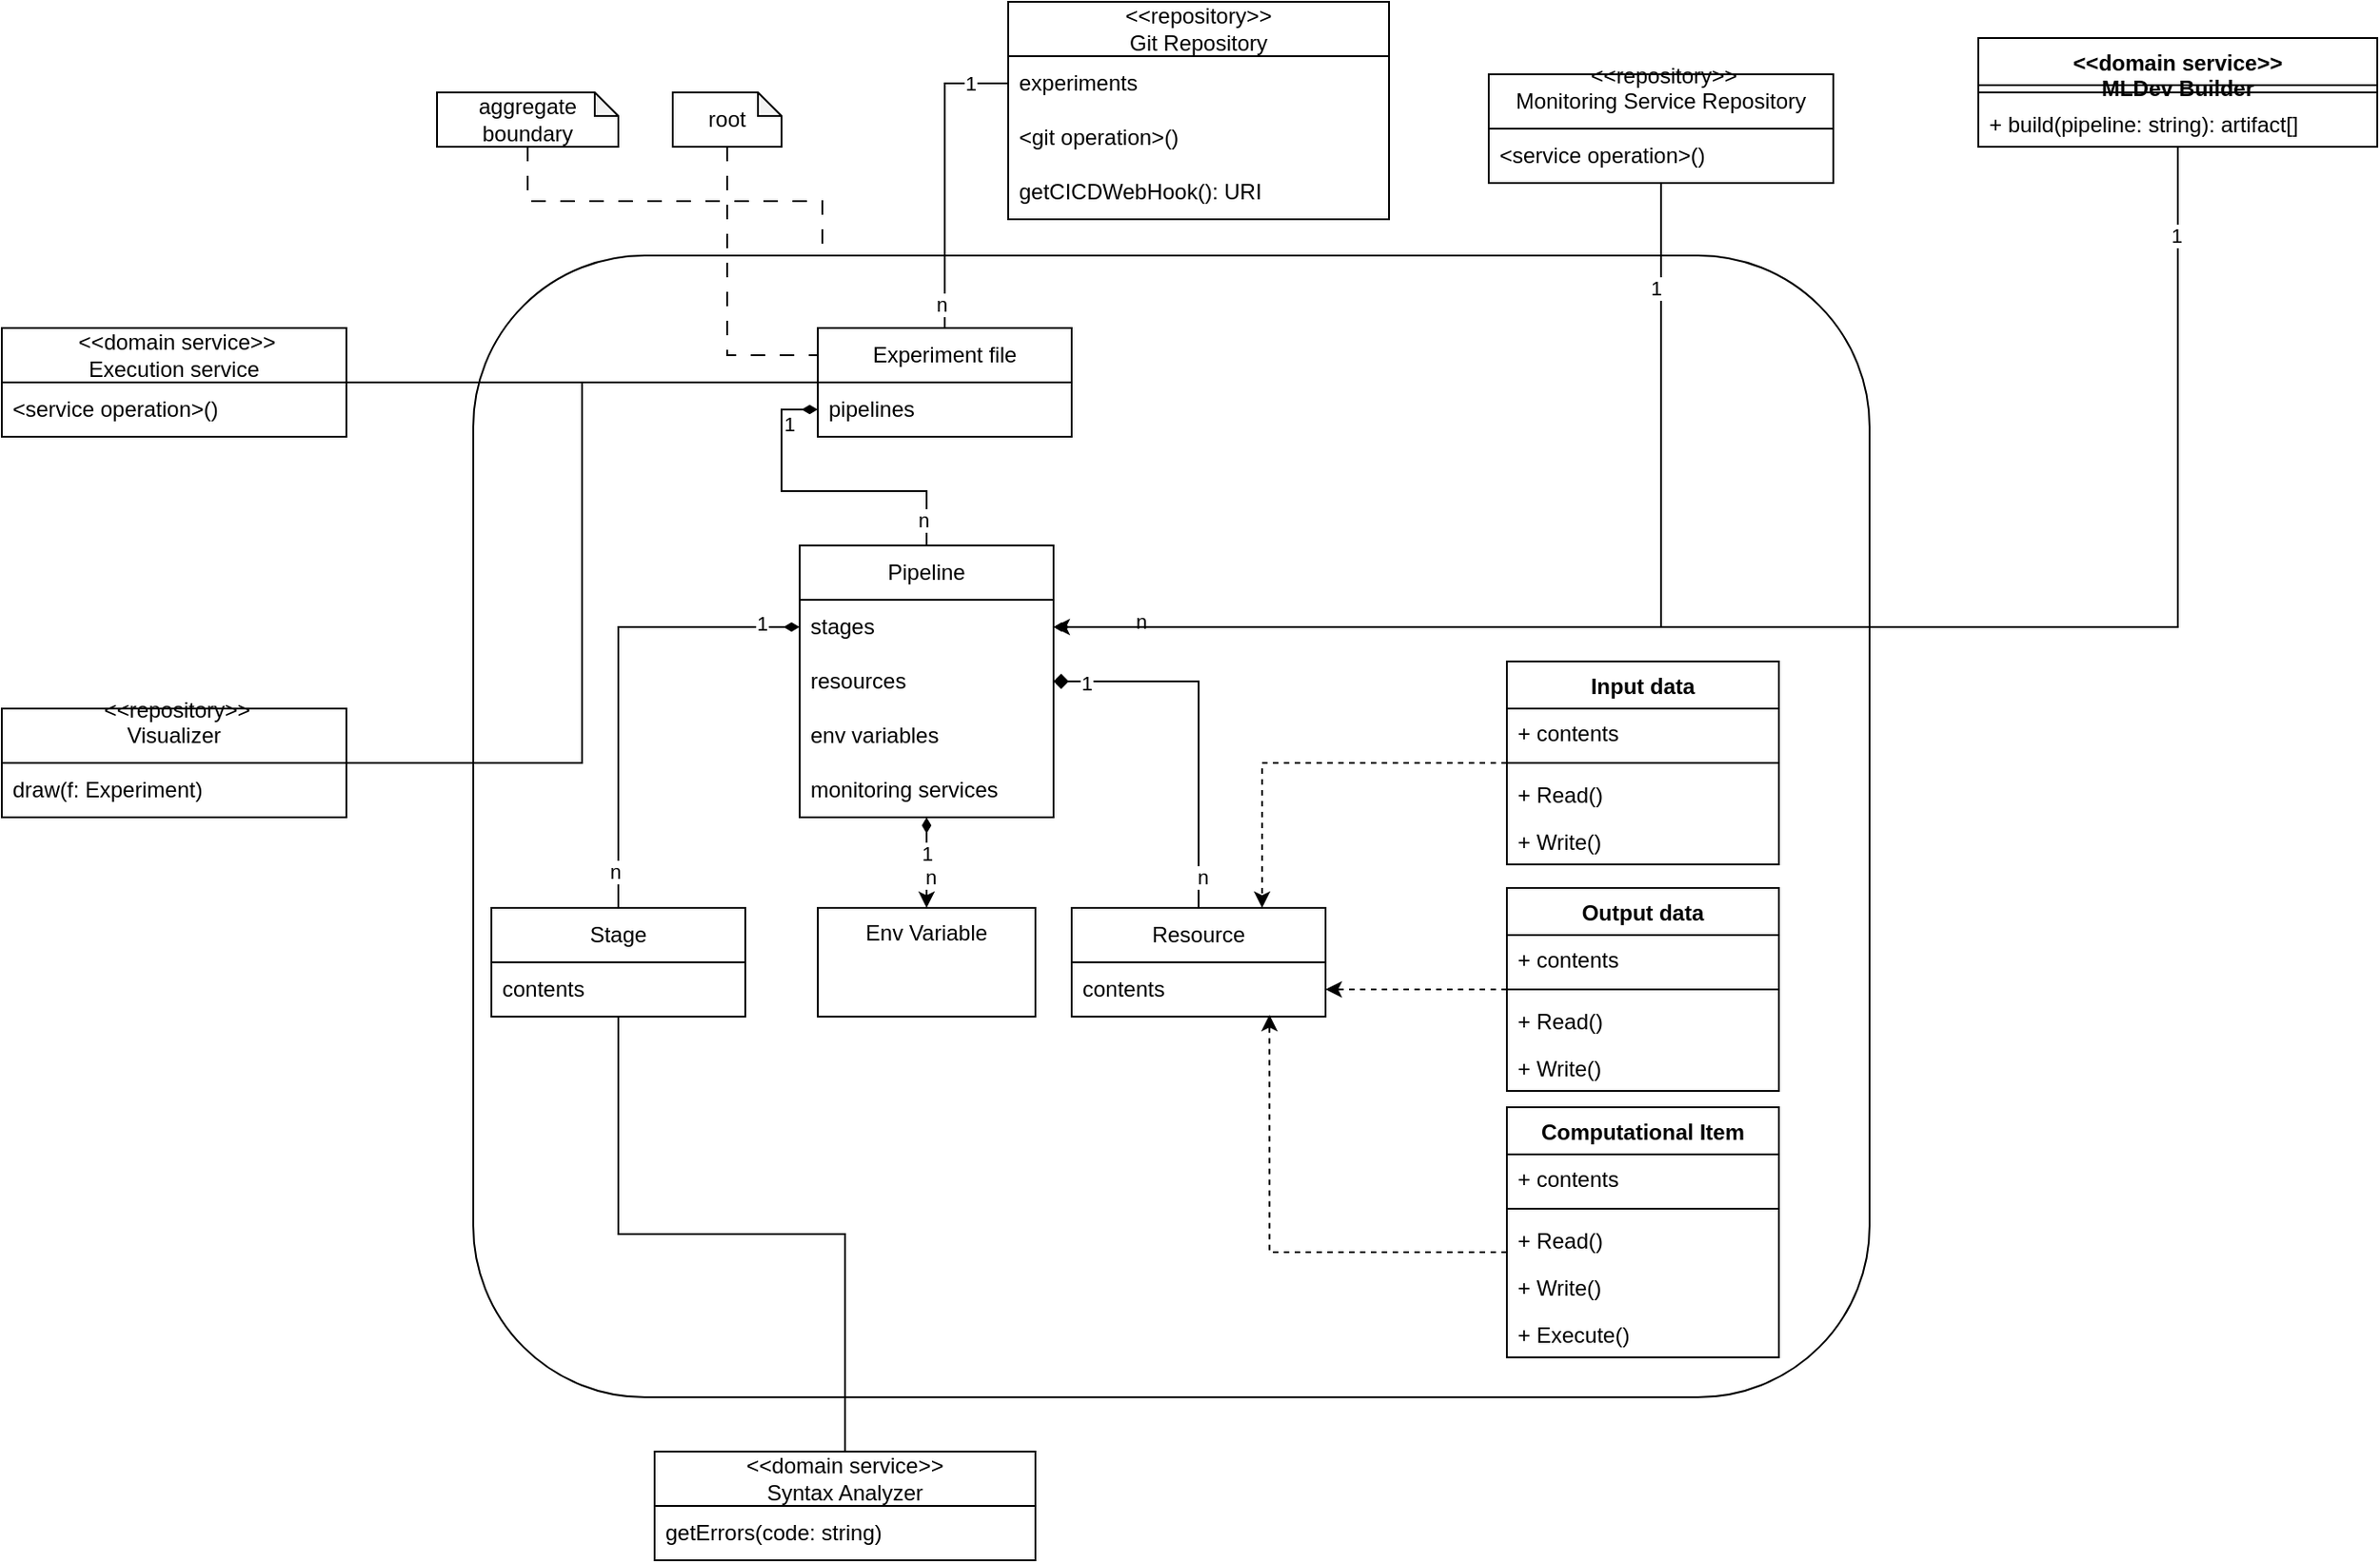 <mxfile version="24.8.3" pages="2">
  <diagram name="Page-1" id="o_SnRa3BfgBSXgAwJ0Ug">
    <mxGraphModel grid="1" page="1" gridSize="10" guides="1" tooltips="1" connect="1" arrows="1" fold="1" pageScale="1" pageWidth="850" pageHeight="1100" math="0" shadow="0">
      <root>
        <mxCell id="0" />
        <mxCell id="1" parent="0" />
        <mxCell id="yWzHGXZPGEPwO44Kcscn-1" value="&lt;div&gt;&amp;lt;&amp;lt;repository&amp;gt;&amp;gt;&lt;br&gt;&lt;/div&gt;Git Repository" style="swimlane;fontStyle=0;childLayout=stackLayout;horizontal=1;startSize=30;horizontalStack=0;resizeParent=1;resizeParentMax=0;resizeLast=0;collapsible=1;marginBottom=0;whiteSpace=wrap;html=1;" vertex="1" parent="1">
          <mxGeometry x="335" y="120" width="210" height="120" as="geometry" />
        </mxCell>
        <mxCell id="yWzHGXZPGEPwO44Kcscn-2" value="experiments" style="text;strokeColor=none;fillColor=none;align=left;verticalAlign=middle;spacingLeft=4;spacingRight=4;overflow=hidden;points=[[0,0.5],[1,0.5]];portConstraint=eastwest;rotatable=0;whiteSpace=wrap;html=1;" vertex="1" parent="yWzHGXZPGEPwO44Kcscn-1">
          <mxGeometry y="30" width="210" height="30" as="geometry" />
        </mxCell>
        <mxCell id="Baf63l5pZQIeTxcIQ0In-1" value="&amp;lt;git operation&amp;gt;()" style="text;strokeColor=none;fillColor=none;align=left;verticalAlign=middle;spacingLeft=4;spacingRight=4;overflow=hidden;points=[[0,0.5],[1,0.5]];portConstraint=eastwest;rotatable=0;whiteSpace=wrap;html=1;" vertex="1" parent="yWzHGXZPGEPwO44Kcscn-1">
          <mxGeometry y="60" width="210" height="30" as="geometry" />
        </mxCell>
        <mxCell id="Baf63l5pZQIeTxcIQ0In-6" value="getCICDWebHook(): URI" style="text;strokeColor=none;fillColor=none;align=left;verticalAlign=middle;spacingLeft=4;spacingRight=4;overflow=hidden;points=[[0,0.5],[1,0.5]];portConstraint=eastwest;rotatable=0;whiteSpace=wrap;html=1;" vertex="1" parent="yWzHGXZPGEPwO44Kcscn-1">
          <mxGeometry y="90" width="210" height="30" as="geometry" />
        </mxCell>
        <mxCell id="yWzHGXZPGEPwO44Kcscn-11" value="" style="rounded=1;whiteSpace=wrap;html=1;" vertex="1" parent="1">
          <mxGeometry x="40" y="260" width="770" height="630" as="geometry" />
        </mxCell>
        <mxCell id="Baf63l5pZQIeTxcIQ0In-10" style="edgeStyle=orthogonalEdgeStyle;rounded=0;orthogonalLoop=1;jettySize=auto;html=1;entryX=0;entryY=0.5;entryDx=0;entryDy=0;endArrow=diamondThin;endFill=1;" edge="1" parent="1" source="yWzHGXZPGEPwO44Kcscn-21" target="yWzHGXZPGEPwO44Kcscn-44">
          <mxGeometry relative="1" as="geometry" />
        </mxCell>
        <mxCell id="Baf63l5pZQIeTxcIQ0In-21" value="n" style="edgeLabel;html=1;align=center;verticalAlign=middle;resizable=0;points=[];" connectable="0" vertex="1" parent="Baf63l5pZQIeTxcIQ0In-10">
          <mxGeometry x="-0.843" y="2" relative="1" as="geometry">
            <mxPoint as="offset" />
          </mxGeometry>
        </mxCell>
        <mxCell id="Baf63l5pZQIeTxcIQ0In-22" value="1" style="edgeLabel;html=1;align=center;verticalAlign=middle;resizable=0;points=[];" connectable="0" vertex="1" parent="Baf63l5pZQIeTxcIQ0In-10">
          <mxGeometry x="0.835" y="2" relative="1" as="geometry">
            <mxPoint as="offset" />
          </mxGeometry>
        </mxCell>
        <mxCell id="uzgHoUzOkEo5gr_IbQHi-4" style="edgeStyle=orthogonalEdgeStyle;rounded=0;orthogonalLoop=1;jettySize=auto;html=1;entryX=0.5;entryY=0;entryDx=0;entryDy=0;endArrow=none;endFill=0;" edge="1" parent="1" source="yWzHGXZPGEPwO44Kcscn-21" target="S8eGnjiq8VAXE1MzdPop-6">
          <mxGeometry relative="1" as="geometry" />
        </mxCell>
        <mxCell id="yWzHGXZPGEPwO44Kcscn-21" value="Stage" style="swimlane;fontStyle=0;childLayout=stackLayout;horizontal=1;startSize=30;horizontalStack=0;resizeParent=1;resizeParentMax=0;resizeLast=0;collapsible=1;marginBottom=0;whiteSpace=wrap;html=1;" vertex="1" parent="1">
          <mxGeometry x="50" y="620" width="140" height="60" as="geometry" />
        </mxCell>
        <mxCell id="yWzHGXZPGEPwO44Kcscn-22" value="contents" style="text;strokeColor=none;fillColor=none;align=left;verticalAlign=middle;spacingLeft=4;spacingRight=4;overflow=hidden;points=[[0,0.5],[1,0.5]];portConstraint=eastwest;rotatable=0;whiteSpace=wrap;html=1;" vertex="1" parent="yWzHGXZPGEPwO44Kcscn-21">
          <mxGeometry y="30" width="140" height="30" as="geometry" />
        </mxCell>
        <mxCell id="Baf63l5pZQIeTxcIQ0In-11" style="edgeStyle=orthogonalEdgeStyle;rounded=0;orthogonalLoop=1;jettySize=auto;html=1;entryX=1;entryY=0.5;entryDx=0;entryDy=0;endArrow=diamond;endFill=1;" edge="1" parent="1" source="yWzHGXZPGEPwO44Kcscn-25" target="yWzHGXZPGEPwO44Kcscn-45">
          <mxGeometry relative="1" as="geometry" />
        </mxCell>
        <mxCell id="Baf63l5pZQIeTxcIQ0In-19" value="n" style="edgeLabel;html=1;align=center;verticalAlign=middle;resizable=0;points=[];" connectable="0" vertex="1" parent="Baf63l5pZQIeTxcIQ0In-11">
          <mxGeometry x="-0.834" y="-2" relative="1" as="geometry">
            <mxPoint as="offset" />
          </mxGeometry>
        </mxCell>
        <mxCell id="Baf63l5pZQIeTxcIQ0In-20" value="1" style="edgeLabel;html=1;align=center;verticalAlign=middle;resizable=0;points=[];" connectable="0" vertex="1" parent="Baf63l5pZQIeTxcIQ0In-11">
          <mxGeometry x="0.824" y="1" relative="1" as="geometry">
            <mxPoint as="offset" />
          </mxGeometry>
        </mxCell>
        <mxCell id="yWzHGXZPGEPwO44Kcscn-25" value="Resource" style="swimlane;fontStyle=0;childLayout=stackLayout;horizontal=1;startSize=30;horizontalStack=0;resizeParent=1;resizeParentMax=0;resizeLast=0;collapsible=1;marginBottom=0;whiteSpace=wrap;html=1;" vertex="1" parent="1">
          <mxGeometry x="370" y="620" width="140" height="60" as="geometry" />
        </mxCell>
        <mxCell id="yWzHGXZPGEPwO44Kcscn-26" value="contents" style="text;strokeColor=none;fillColor=none;align=left;verticalAlign=middle;spacingLeft=4;spacingRight=4;overflow=hidden;points=[[0,0.5],[1,0.5]];portConstraint=eastwest;rotatable=0;whiteSpace=wrap;html=1;" vertex="1" parent="yWzHGXZPGEPwO44Kcscn-25">
          <mxGeometry y="30" width="140" height="30" as="geometry" />
        </mxCell>
        <mxCell id="yWzHGXZPGEPwO44Kcscn-30" value="Env Variable" style="rounded=0;whiteSpace=wrap;html=1;align=center;verticalAlign=top;" vertex="1" parent="1">
          <mxGeometry x="230" y="620" width="120" height="60" as="geometry" />
        </mxCell>
        <mxCell id="Baf63l5pZQIeTxcIQ0In-25" style="edgeStyle=orthogonalEdgeStyle;rounded=0;orthogonalLoop=1;jettySize=auto;html=1;entryX=1;entryY=0.5;entryDx=0;entryDy=0;endArrow=diamondThin;endFill=1;" edge="1" parent="1" source="yWzHGXZPGEPwO44Kcscn-31" target="yWzHGXZPGEPwO44Kcscn-44">
          <mxGeometry relative="1" as="geometry" />
        </mxCell>
        <mxCell id="Baf63l5pZQIeTxcIQ0In-26" value="1" style="edgeLabel;html=1;align=center;verticalAlign=middle;resizable=0;points=[];" connectable="0" vertex="1" parent="Baf63l5pZQIeTxcIQ0In-25">
          <mxGeometry x="-0.802" y="-3" relative="1" as="geometry">
            <mxPoint as="offset" />
          </mxGeometry>
        </mxCell>
        <mxCell id="Baf63l5pZQIeTxcIQ0In-27" value="n" style="edgeLabel;html=1;align=center;verticalAlign=middle;resizable=0;points=[];" connectable="0" vertex="1" parent="Baf63l5pZQIeTxcIQ0In-25">
          <mxGeometry x="0.836" y="-3" relative="1" as="geometry">
            <mxPoint as="offset" />
          </mxGeometry>
        </mxCell>
        <mxCell id="yWzHGXZPGEPwO44Kcscn-31" value="&lt;div&gt;&amp;nbsp;&lt;span style=&quot;background-color: initial;&quot;&gt;&amp;lt;&amp;lt;repository&amp;gt;&amp;gt;&lt;/span&gt;&lt;/div&gt;Monitoring Service Repository&lt;div&gt;&lt;br&gt;&lt;/div&gt;" style="swimlane;fontStyle=0;childLayout=stackLayout;horizontal=1;startSize=30;horizontalStack=0;resizeParent=1;resizeParentMax=0;resizeLast=0;collapsible=1;marginBottom=0;whiteSpace=wrap;html=1;" vertex="1" parent="1">
          <mxGeometry x="600" y="160" width="190" height="60" as="geometry" />
        </mxCell>
        <mxCell id="yWzHGXZPGEPwO44Kcscn-32" value="&amp;lt;service operation&amp;gt;()" style="text;strokeColor=none;fillColor=none;align=left;verticalAlign=middle;spacingLeft=4;spacingRight=4;overflow=hidden;points=[[0,0.5],[1,0.5]];portConstraint=eastwest;rotatable=0;whiteSpace=wrap;html=1;" vertex="1" parent="yWzHGXZPGEPwO44Kcscn-31">
          <mxGeometry y="30" width="190" height="30" as="geometry" />
        </mxCell>
        <mxCell id="yWzHGXZPGEPwO44Kcscn-33" value="root" style="shape=note;whiteSpace=wrap;html=1;backgroundOutline=1;darkOpacity=0.05;size=13;" vertex="1" parent="1">
          <mxGeometry x="150" y="170" width="60" height="30" as="geometry" />
        </mxCell>
        <mxCell id="yWzHGXZPGEPwO44Kcscn-35" value="aggregate boundary" style="shape=note;whiteSpace=wrap;html=1;backgroundOutline=1;darkOpacity=0.05;size=13;" vertex="1" parent="1">
          <mxGeometry x="20" y="170" width="100" height="30" as="geometry" />
        </mxCell>
        <mxCell id="yWzHGXZPGEPwO44Kcscn-37" style="edgeStyle=orthogonalEdgeStyle;rounded=0;orthogonalLoop=1;jettySize=auto;html=1;entryX=0.25;entryY=0;entryDx=0;entryDy=0;endArrow=none;endFill=0;dashed=1;dashPattern=8 8;exitX=0.5;exitY=1;exitDx=0;exitDy=0;exitPerimeter=0;" edge="1" parent="1" source="yWzHGXZPGEPwO44Kcscn-35" target="yWzHGXZPGEPwO44Kcscn-11">
          <mxGeometry relative="1" as="geometry">
            <mxPoint x="300" y="210" as="sourcePoint" />
            <mxPoint x="300" y="290" as="targetPoint" />
          </mxGeometry>
        </mxCell>
        <mxCell id="yWzHGXZPGEPwO44Kcscn-49" style="edgeStyle=orthogonalEdgeStyle;rounded=0;orthogonalLoop=1;jettySize=auto;html=1;entryX=0.5;entryY=0;entryDx=0;entryDy=0;startArrow=diamondThin;startFill=1;" edge="1" parent="1" source="yWzHGXZPGEPwO44Kcscn-43" target="yWzHGXZPGEPwO44Kcscn-30">
          <mxGeometry relative="1" as="geometry" />
        </mxCell>
        <mxCell id="Baf63l5pZQIeTxcIQ0In-35" value="n" style="edgeLabel;html=1;align=center;verticalAlign=middle;resizable=0;points=[];" connectable="0" vertex="1" parent="yWzHGXZPGEPwO44Kcscn-49">
          <mxGeometry x="0.32" y="2" relative="1" as="geometry">
            <mxPoint as="offset" />
          </mxGeometry>
        </mxCell>
        <mxCell id="Baf63l5pZQIeTxcIQ0In-36" value="1" style="edgeLabel;html=1;align=center;verticalAlign=middle;resizable=0;points=[];" connectable="0" vertex="1" parent="yWzHGXZPGEPwO44Kcscn-49">
          <mxGeometry x="-0.6" relative="1" as="geometry">
            <mxPoint y="10" as="offset" />
          </mxGeometry>
        </mxCell>
        <mxCell id="Baf63l5pZQIeTxcIQ0In-29" style="edgeStyle=orthogonalEdgeStyle;rounded=0;orthogonalLoop=1;jettySize=auto;html=1;entryX=0;entryY=0.5;entryDx=0;entryDy=0;endArrow=diamondThin;endFill=1;" edge="1" parent="1" source="yWzHGXZPGEPwO44Kcscn-43" target="Baf63l5pZQIeTxcIQ0In-3">
          <mxGeometry relative="1" as="geometry" />
        </mxCell>
        <mxCell id="Baf63l5pZQIeTxcIQ0In-30" value="n" style="edgeLabel;html=1;align=center;verticalAlign=middle;resizable=0;points=[];" connectable="0" vertex="1" parent="Baf63l5pZQIeTxcIQ0In-29">
          <mxGeometry x="-0.84" y="2" relative="1" as="geometry">
            <mxPoint as="offset" />
          </mxGeometry>
        </mxCell>
        <mxCell id="Baf63l5pZQIeTxcIQ0In-31" value="1" style="edgeLabel;html=1;align=center;verticalAlign=middle;resizable=0;points=[];" connectable="0" vertex="1" parent="Baf63l5pZQIeTxcIQ0In-29">
          <mxGeometry x="0.68" y="-4" relative="1" as="geometry">
            <mxPoint as="offset" />
          </mxGeometry>
        </mxCell>
        <mxCell id="yWzHGXZPGEPwO44Kcscn-43" value="Pipeline" style="swimlane;fontStyle=0;childLayout=stackLayout;horizontal=1;startSize=30;horizontalStack=0;resizeParent=1;resizeParentMax=0;resizeLast=0;collapsible=1;marginBottom=0;whiteSpace=wrap;html=1;" vertex="1" parent="1">
          <mxGeometry x="220" y="420" width="140" height="150" as="geometry" />
        </mxCell>
        <mxCell id="yWzHGXZPGEPwO44Kcscn-44" value="stages" style="text;strokeColor=none;fillColor=none;align=left;verticalAlign=middle;spacingLeft=4;spacingRight=4;overflow=hidden;points=[[0,0.5],[1,0.5]];portConstraint=eastwest;rotatable=0;whiteSpace=wrap;html=1;" vertex="1" parent="yWzHGXZPGEPwO44Kcscn-43">
          <mxGeometry y="30" width="140" height="30" as="geometry" />
        </mxCell>
        <mxCell id="yWzHGXZPGEPwO44Kcscn-45" value="resources" style="text;strokeColor=none;fillColor=none;align=left;verticalAlign=middle;spacingLeft=4;spacingRight=4;overflow=hidden;points=[[0,0.5],[1,0.5]];portConstraint=eastwest;rotatable=0;whiteSpace=wrap;html=1;" vertex="1" parent="yWzHGXZPGEPwO44Kcscn-43">
          <mxGeometry y="60" width="140" height="30" as="geometry" />
        </mxCell>
        <mxCell id="yWzHGXZPGEPwO44Kcscn-46" value="env variables" style="text;strokeColor=none;fillColor=none;align=left;verticalAlign=middle;spacingLeft=4;spacingRight=4;overflow=hidden;points=[[0,0.5],[1,0.5]];portConstraint=eastwest;rotatable=0;whiteSpace=wrap;html=1;" vertex="1" parent="yWzHGXZPGEPwO44Kcscn-43">
          <mxGeometry y="90" width="140" height="30" as="geometry" />
        </mxCell>
        <mxCell id="yWzHGXZPGEPwO44Kcscn-47" value="monitoring services" style="text;strokeColor=none;fillColor=none;align=left;verticalAlign=middle;spacingLeft=4;spacingRight=4;overflow=hidden;points=[[0,0.5],[1,0.5]];portConstraint=eastwest;rotatable=0;whiteSpace=wrap;html=1;" vertex="1" parent="yWzHGXZPGEPwO44Kcscn-43">
          <mxGeometry y="120" width="140" height="30" as="geometry" />
        </mxCell>
        <mxCell id="yWzHGXZPGEPwO44Kcscn-56" style="edgeStyle=orthogonalEdgeStyle;rounded=0;orthogonalLoop=1;jettySize=auto;html=1;entryX=0;entryY=0.25;entryDx=0;entryDy=0;endArrow=none;endFill=0;dashed=1;dashPattern=8 8;exitX=0.5;exitY=1;exitDx=0;exitDy=0;exitPerimeter=0;" edge="1" parent="1" source="yWzHGXZPGEPwO44Kcscn-33" target="Baf63l5pZQIeTxcIQ0In-2">
          <mxGeometry relative="1" as="geometry">
            <mxPoint x="230" y="220" as="sourcePoint" />
            <mxPoint x="255" y="280" as="targetPoint" />
          </mxGeometry>
        </mxCell>
        <mxCell id="S8eGnjiq8VAXE1MzdPop-6" value="&lt;div&gt;&amp;lt;&amp;lt;domain service&amp;gt;&amp;gt;&lt;/div&gt;Syntax Analyzer" style="swimlane;fontStyle=0;childLayout=stackLayout;horizontal=1;startSize=30;horizontalStack=0;resizeParent=1;resizeParentMax=0;resizeLast=0;collapsible=1;marginBottom=0;whiteSpace=wrap;html=1;" vertex="1" parent="1">
          <mxGeometry x="140.0" y="920" width="210" height="60" as="geometry" />
        </mxCell>
        <mxCell id="S8eGnjiq8VAXE1MzdPop-7" value="getErrors(code: string)" style="text;strokeColor=none;fillColor=none;align=left;verticalAlign=middle;spacingLeft=4;spacingRight=4;overflow=hidden;points=[[0,0.5],[1,0.5]];portConstraint=eastwest;rotatable=0;whiteSpace=wrap;html=1;" vertex="1" parent="S8eGnjiq8VAXE1MzdPop-6">
          <mxGeometry y="30" width="210" height="30" as="geometry" />
        </mxCell>
        <mxCell id="Baf63l5pZQIeTxcIQ0In-7" style="edgeStyle=orthogonalEdgeStyle;rounded=0;orthogonalLoop=1;jettySize=auto;html=1;entryX=0;entryY=0.5;entryDx=0;entryDy=0;endArrow=none;endFill=0;" edge="1" parent="1" source="Baf63l5pZQIeTxcIQ0In-2" target="yWzHGXZPGEPwO44Kcscn-2">
          <mxGeometry relative="1" as="geometry" />
        </mxCell>
        <mxCell id="Baf63l5pZQIeTxcIQ0In-8" value="n" style="edgeLabel;html=1;align=center;verticalAlign=middle;resizable=0;points=[];" connectable="0" vertex="1" parent="Baf63l5pZQIeTxcIQ0In-7">
          <mxGeometry x="-0.847" y="2" relative="1" as="geometry">
            <mxPoint as="offset" />
          </mxGeometry>
        </mxCell>
        <mxCell id="Baf63l5pZQIeTxcIQ0In-9" value="1" style="edgeLabel;html=1;align=center;verticalAlign=middle;resizable=0;points=[];" connectable="0" vertex="1" parent="Baf63l5pZQIeTxcIQ0In-7">
          <mxGeometry x="0.753" relative="1" as="geometry">
            <mxPoint as="offset" />
          </mxGeometry>
        </mxCell>
        <mxCell id="uzgHoUzOkEo5gr_IbQHi-3" style="edgeStyle=orthogonalEdgeStyle;rounded=0;orthogonalLoop=1;jettySize=auto;html=1;entryX=1;entryY=0.5;entryDx=0;entryDy=0;endArrow=none;endFill=0;" edge="1" parent="1" source="Baf63l5pZQIeTxcIQ0In-2" target="uzgHoUzOkEo5gr_IbQHi-1">
          <mxGeometry relative="1" as="geometry" />
        </mxCell>
        <mxCell id="Baf63l5pZQIeTxcIQ0In-2" value="Experiment file" style="swimlane;fontStyle=0;childLayout=stackLayout;horizontal=1;startSize=30;horizontalStack=0;resizeParent=1;resizeParentMax=0;resizeLast=0;collapsible=1;marginBottom=0;whiteSpace=wrap;html=1;" vertex="1" parent="1">
          <mxGeometry x="230" y="300" width="140" height="60" as="geometry" />
        </mxCell>
        <mxCell id="Baf63l5pZQIeTxcIQ0In-3" value="pipelines" style="text;strokeColor=none;fillColor=none;align=left;verticalAlign=middle;spacingLeft=4;spacingRight=4;overflow=hidden;points=[[0,0.5],[1,0.5]];portConstraint=eastwest;rotatable=0;whiteSpace=wrap;html=1;" vertex="1" parent="Baf63l5pZQIeTxcIQ0In-2">
          <mxGeometry y="30" width="140" height="30" as="geometry" />
        </mxCell>
        <mxCell id="Baf63l5pZQIeTxcIQ0In-37" value="Computational Item" style="swimlane;fontStyle=1;align=center;verticalAlign=top;childLayout=stackLayout;horizontal=1;startSize=26;horizontalStack=0;resizeParent=1;resizeParentMax=0;resizeLast=0;collapsible=1;marginBottom=0;whiteSpace=wrap;html=1;" vertex="1" parent="1">
          <mxGeometry x="610" y="730" width="150" height="138" as="geometry" />
        </mxCell>
        <mxCell id="Baf63l5pZQIeTxcIQ0In-38" value="+ contents" style="text;strokeColor=none;fillColor=none;align=left;verticalAlign=top;spacingLeft=4;spacingRight=4;overflow=hidden;rotatable=0;points=[[0,0.5],[1,0.5]];portConstraint=eastwest;whiteSpace=wrap;html=1;" vertex="1" parent="Baf63l5pZQIeTxcIQ0In-37">
          <mxGeometry y="26" width="150" height="26" as="geometry" />
        </mxCell>
        <mxCell id="Baf63l5pZQIeTxcIQ0In-39" value="" style="line;strokeWidth=1;fillColor=none;align=left;verticalAlign=middle;spacingTop=-1;spacingLeft=3;spacingRight=3;rotatable=0;labelPosition=right;points=[];portConstraint=eastwest;strokeColor=inherit;" vertex="1" parent="Baf63l5pZQIeTxcIQ0In-37">
          <mxGeometry y="52" width="150" height="8" as="geometry" />
        </mxCell>
        <mxCell id="Baf63l5pZQIeTxcIQ0In-40" value="+ Read()" style="text;strokeColor=none;fillColor=none;align=left;verticalAlign=top;spacingLeft=4;spacingRight=4;overflow=hidden;rotatable=0;points=[[0,0.5],[1,0.5]];portConstraint=eastwest;whiteSpace=wrap;html=1;" vertex="1" parent="Baf63l5pZQIeTxcIQ0In-37">
          <mxGeometry y="60" width="150" height="26" as="geometry" />
        </mxCell>
        <mxCell id="Baf63l5pZQIeTxcIQ0In-41" value="+ Write()" style="text;strokeColor=none;fillColor=none;align=left;verticalAlign=top;spacingLeft=4;spacingRight=4;overflow=hidden;rotatable=0;points=[[0,0.5],[1,0.5]];portConstraint=eastwest;whiteSpace=wrap;html=1;" vertex="1" parent="Baf63l5pZQIeTxcIQ0In-37">
          <mxGeometry y="86" width="150" height="26" as="geometry" />
        </mxCell>
        <mxCell id="Baf63l5pZQIeTxcIQ0In-42" value="+ Execute()" style="text;strokeColor=none;fillColor=none;align=left;verticalAlign=top;spacingLeft=4;spacingRight=4;overflow=hidden;rotatable=0;points=[[0,0.5],[1,0.5]];portConstraint=eastwest;whiteSpace=wrap;html=1;" vertex="1" parent="Baf63l5pZQIeTxcIQ0In-37">
          <mxGeometry y="112" width="150" height="26" as="geometry" />
        </mxCell>
        <mxCell id="Baf63l5pZQIeTxcIQ0In-62" style="edgeStyle=orthogonalEdgeStyle;rounded=0;orthogonalLoop=1;jettySize=auto;html=1;entryX=0.75;entryY=0;entryDx=0;entryDy=0;dashed=1;" edge="1" parent="1" source="Baf63l5pZQIeTxcIQ0In-43" target="yWzHGXZPGEPwO44Kcscn-25">
          <mxGeometry relative="1" as="geometry" />
        </mxCell>
        <mxCell id="Baf63l5pZQIeTxcIQ0In-43" value="Input data" style="swimlane;fontStyle=1;align=center;verticalAlign=top;childLayout=stackLayout;horizontal=1;startSize=26;horizontalStack=0;resizeParent=1;resizeParentMax=0;resizeLast=0;collapsible=1;marginBottom=0;whiteSpace=wrap;html=1;" vertex="1" parent="1">
          <mxGeometry x="610" y="484" width="150" height="112" as="geometry" />
        </mxCell>
        <mxCell id="Baf63l5pZQIeTxcIQ0In-44" value="+ contents" style="text;strokeColor=none;fillColor=none;align=left;verticalAlign=top;spacingLeft=4;spacingRight=4;overflow=hidden;rotatable=0;points=[[0,0.5],[1,0.5]];portConstraint=eastwest;whiteSpace=wrap;html=1;" vertex="1" parent="Baf63l5pZQIeTxcIQ0In-43">
          <mxGeometry y="26" width="150" height="26" as="geometry" />
        </mxCell>
        <mxCell id="Baf63l5pZQIeTxcIQ0In-45" value="" style="line;strokeWidth=1;fillColor=none;align=left;verticalAlign=middle;spacingTop=-1;spacingLeft=3;spacingRight=3;rotatable=0;labelPosition=right;points=[];portConstraint=eastwest;strokeColor=inherit;" vertex="1" parent="Baf63l5pZQIeTxcIQ0In-43">
          <mxGeometry y="52" width="150" height="8" as="geometry" />
        </mxCell>
        <mxCell id="Baf63l5pZQIeTxcIQ0In-46" value="+ Read()" style="text;strokeColor=none;fillColor=none;align=left;verticalAlign=top;spacingLeft=4;spacingRight=4;overflow=hidden;rotatable=0;points=[[0,0.5],[1,0.5]];portConstraint=eastwest;whiteSpace=wrap;html=1;" vertex="1" parent="Baf63l5pZQIeTxcIQ0In-43">
          <mxGeometry y="60" width="150" height="26" as="geometry" />
        </mxCell>
        <mxCell id="Baf63l5pZQIeTxcIQ0In-47" value="+ Write()" style="text;strokeColor=none;fillColor=none;align=left;verticalAlign=top;spacingLeft=4;spacingRight=4;overflow=hidden;rotatable=0;points=[[0,0.5],[1,0.5]];portConstraint=eastwest;whiteSpace=wrap;html=1;" vertex="1" parent="Baf63l5pZQIeTxcIQ0In-43">
          <mxGeometry y="86" width="150" height="26" as="geometry" />
        </mxCell>
        <mxCell id="Baf63l5pZQIeTxcIQ0In-63" style="edgeStyle=orthogonalEdgeStyle;rounded=0;orthogonalLoop=1;jettySize=auto;html=1;entryX=1;entryY=0.5;entryDx=0;entryDy=0;dashed=1;" edge="1" parent="1" source="Baf63l5pZQIeTxcIQ0In-49" target="yWzHGXZPGEPwO44Kcscn-26">
          <mxGeometry relative="1" as="geometry" />
        </mxCell>
        <mxCell id="Baf63l5pZQIeTxcIQ0In-49" value="Output data" style="swimlane;fontStyle=1;align=center;verticalAlign=top;childLayout=stackLayout;horizontal=1;startSize=26;horizontalStack=0;resizeParent=1;resizeParentMax=0;resizeLast=0;collapsible=1;marginBottom=0;whiteSpace=wrap;html=1;" vertex="1" parent="1">
          <mxGeometry x="610" y="609" width="150" height="112" as="geometry" />
        </mxCell>
        <mxCell id="Baf63l5pZQIeTxcIQ0In-50" value="+ contents" style="text;strokeColor=none;fillColor=none;align=left;verticalAlign=top;spacingLeft=4;spacingRight=4;overflow=hidden;rotatable=0;points=[[0,0.5],[1,0.5]];portConstraint=eastwest;whiteSpace=wrap;html=1;" vertex="1" parent="Baf63l5pZQIeTxcIQ0In-49">
          <mxGeometry y="26" width="150" height="26" as="geometry" />
        </mxCell>
        <mxCell id="Baf63l5pZQIeTxcIQ0In-51" value="" style="line;strokeWidth=1;fillColor=none;align=left;verticalAlign=middle;spacingTop=-1;spacingLeft=3;spacingRight=3;rotatable=0;labelPosition=right;points=[];portConstraint=eastwest;strokeColor=inherit;" vertex="1" parent="Baf63l5pZQIeTxcIQ0In-49">
          <mxGeometry y="52" width="150" height="8" as="geometry" />
        </mxCell>
        <mxCell id="Baf63l5pZQIeTxcIQ0In-52" value="+ Read()" style="text;strokeColor=none;fillColor=none;align=left;verticalAlign=top;spacingLeft=4;spacingRight=4;overflow=hidden;rotatable=0;points=[[0,0.5],[1,0.5]];portConstraint=eastwest;whiteSpace=wrap;html=1;" vertex="1" parent="Baf63l5pZQIeTxcIQ0In-49">
          <mxGeometry y="60" width="150" height="26" as="geometry" />
        </mxCell>
        <mxCell id="Baf63l5pZQIeTxcIQ0In-53" value="+ Write()" style="text;strokeColor=none;fillColor=none;align=left;verticalAlign=top;spacingLeft=4;spacingRight=4;overflow=hidden;rotatable=0;points=[[0,0.5],[1,0.5]];portConstraint=eastwest;whiteSpace=wrap;html=1;" vertex="1" parent="Baf63l5pZQIeTxcIQ0In-49">
          <mxGeometry y="86" width="150" height="26" as="geometry" />
        </mxCell>
        <mxCell id="Baf63l5pZQIeTxcIQ0In-59" style="edgeStyle=orthogonalEdgeStyle;rounded=0;orthogonalLoop=1;jettySize=auto;html=1;entryX=1;entryY=0.5;entryDx=0;entryDy=0;" edge="1" parent="1" source="Baf63l5pZQIeTxcIQ0In-56" target="yWzHGXZPGEPwO44Kcscn-44">
          <mxGeometry relative="1" as="geometry" />
        </mxCell>
        <mxCell id="Baf63l5pZQIeTxcIQ0In-60" value="1" style="edgeLabel;html=1;align=center;verticalAlign=middle;resizable=0;points=[];" connectable="0" vertex="1" parent="Baf63l5pZQIeTxcIQ0In-59">
          <mxGeometry x="-0.89" y="-1" relative="1" as="geometry">
            <mxPoint as="offset" />
          </mxGeometry>
        </mxCell>
        <mxCell id="Baf63l5pZQIeTxcIQ0In-56" value="&lt;div&gt;&amp;lt;&amp;lt;domain service&amp;gt;&amp;gt;&lt;/div&gt;MLDev Builder" style="swimlane;fontStyle=1;align=center;verticalAlign=top;childLayout=stackLayout;horizontal=1;startSize=26;horizontalStack=0;resizeParent=1;resizeParentMax=0;resizeLast=0;collapsible=1;marginBottom=0;whiteSpace=wrap;html=1;" vertex="1" parent="1">
          <mxGeometry x="870" y="140" width="220" height="60" as="geometry" />
        </mxCell>
        <mxCell id="Baf63l5pZQIeTxcIQ0In-57" value="" style="line;strokeWidth=1;fillColor=none;align=left;verticalAlign=middle;spacingTop=-1;spacingLeft=3;spacingRight=3;rotatable=0;labelPosition=right;points=[];portConstraint=eastwest;strokeColor=inherit;" vertex="1" parent="Baf63l5pZQIeTxcIQ0In-56">
          <mxGeometry y="26" width="220" height="8" as="geometry" />
        </mxCell>
        <mxCell id="Baf63l5pZQIeTxcIQ0In-58" value="+ build(pipeline: string): artifact[]" style="text;strokeColor=none;fillColor=none;align=left;verticalAlign=top;spacingLeft=4;spacingRight=4;overflow=hidden;rotatable=0;points=[[0,0.5],[1,0.5]];portConstraint=eastwest;whiteSpace=wrap;html=1;" vertex="1" parent="Baf63l5pZQIeTxcIQ0In-56">
          <mxGeometry y="34" width="220" height="26" as="geometry" />
        </mxCell>
        <mxCell id="Baf63l5pZQIeTxcIQ0In-64" style="edgeStyle=orthogonalEdgeStyle;rounded=0;orthogonalLoop=1;jettySize=auto;html=1;entryX=0.779;entryY=0.967;entryDx=0;entryDy=0;entryPerimeter=0;dashed=1;" edge="1" parent="1" source="Baf63l5pZQIeTxcIQ0In-37" target="yWzHGXZPGEPwO44Kcscn-26">
          <mxGeometry relative="1" as="geometry">
            <Array as="points">
              <mxPoint x="479" y="810" />
            </Array>
          </mxGeometry>
        </mxCell>
        <mxCell id="Baf63l5pZQIeTxcIQ0In-67" style="edgeStyle=orthogonalEdgeStyle;rounded=0;orthogonalLoop=1;jettySize=auto;html=1;entryX=0;entryY=0.5;entryDx=0;entryDy=0;endArrow=none;endFill=0;" edge="1" parent="1" source="Baf63l5pZQIeTxcIQ0In-65" target="Baf63l5pZQIeTxcIQ0In-2">
          <mxGeometry relative="1" as="geometry" />
        </mxCell>
        <mxCell id="Baf63l5pZQIeTxcIQ0In-65" value="&lt;div&gt;&amp;nbsp;&lt;span style=&quot;background-color: initial;&quot;&gt;&amp;lt;&amp;lt;domain service&amp;gt;&amp;gt;&lt;/span&gt;&lt;/div&gt;&lt;div&gt;Execution service&lt;/div&gt;" style="swimlane;fontStyle=0;childLayout=stackLayout;horizontal=1;startSize=30;horizontalStack=0;resizeParent=1;resizeParentMax=0;resizeLast=0;collapsible=1;marginBottom=0;whiteSpace=wrap;html=1;" vertex="1" parent="1">
          <mxGeometry x="-220" y="300" width="190" height="60" as="geometry" />
        </mxCell>
        <mxCell id="Baf63l5pZQIeTxcIQ0In-66" value="&amp;lt;service operation&amp;gt;()" style="text;strokeColor=none;fillColor=none;align=left;verticalAlign=middle;spacingLeft=4;spacingRight=4;overflow=hidden;points=[[0,0.5],[1,0.5]];portConstraint=eastwest;rotatable=0;whiteSpace=wrap;html=1;" vertex="1" parent="Baf63l5pZQIeTxcIQ0In-65">
          <mxGeometry y="30" width="190" height="30" as="geometry" />
        </mxCell>
        <mxCell id="uzgHoUzOkEo5gr_IbQHi-1" value="&lt;div&gt;&amp;nbsp;&lt;span style=&quot;background-color: initial;&quot;&gt;&amp;lt;&amp;lt;repository&amp;gt;&amp;gt;&lt;/span&gt;&lt;/div&gt;Visualizer&lt;br&gt;&lt;div&gt;&lt;br&gt;&lt;/div&gt;" style="swimlane;fontStyle=0;childLayout=stackLayout;horizontal=1;startSize=30;horizontalStack=0;resizeParent=1;resizeParentMax=0;resizeLast=0;collapsible=1;marginBottom=0;whiteSpace=wrap;html=1;" vertex="1" parent="1">
          <mxGeometry x="-220" y="510" width="190" height="60" as="geometry" />
        </mxCell>
        <mxCell id="uzgHoUzOkEo5gr_IbQHi-2" value="draw(f: Experiment)" style="text;strokeColor=none;fillColor=none;align=left;verticalAlign=middle;spacingLeft=4;spacingRight=4;overflow=hidden;points=[[0,0.5],[1,0.5]];portConstraint=eastwest;rotatable=0;whiteSpace=wrap;html=1;" vertex="1" parent="uzgHoUzOkEo5gr_IbQHi-1">
          <mxGeometry y="30" width="190" height="30" as="geometry" />
        </mxCell>
      </root>
    </mxGraphModel>
  </diagram>
  <diagram id="CdLGB3_JAx7Kw-ORpGpi" name="Страница — 2">
    <mxGraphModel grid="1" page="1" gridSize="10" guides="1" tooltips="1" connect="1" arrows="1" fold="1" pageScale="1" pageWidth="827" pageHeight="1169" math="0" shadow="0">
      <root>
        <mxCell id="0" />
        <mxCell id="1" parent="0" />
        <mxCell id="BIRITO1jmdsO6rU4qYLa-1" value="&lt;div&gt;&amp;lt;&amp;lt;repository&amp;gt;&amp;gt;&lt;br&gt;&lt;/div&gt;Git Repository" style="swimlane;fontStyle=0;childLayout=stackLayout;horizontal=1;startSize=30;horizontalStack=0;resizeParent=1;resizeParentMax=0;resizeLast=0;collapsible=1;marginBottom=0;whiteSpace=wrap;html=1;" vertex="1" parent="1">
          <mxGeometry x="335" y="120" width="210" height="120" as="geometry" />
        </mxCell>
        <mxCell id="BIRITO1jmdsO6rU4qYLa-2" value="experiments" style="text;strokeColor=none;fillColor=none;align=left;verticalAlign=middle;spacingLeft=4;spacingRight=4;overflow=hidden;points=[[0,0.5],[1,0.5]];portConstraint=eastwest;rotatable=0;whiteSpace=wrap;html=1;" vertex="1" parent="BIRITO1jmdsO6rU4qYLa-1">
          <mxGeometry y="30" width="210" height="30" as="geometry" />
        </mxCell>
        <mxCell id="BIRITO1jmdsO6rU4qYLa-3" value="&amp;lt;git operation&amp;gt;()" style="text;strokeColor=none;fillColor=none;align=left;verticalAlign=middle;spacingLeft=4;spacingRight=4;overflow=hidden;points=[[0,0.5],[1,0.5]];portConstraint=eastwest;rotatable=0;whiteSpace=wrap;html=1;" vertex="1" parent="BIRITO1jmdsO6rU4qYLa-1">
          <mxGeometry y="60" width="210" height="30" as="geometry" />
        </mxCell>
        <mxCell id="BIRITO1jmdsO6rU4qYLa-4" value="getCICDWebHook(): URI" style="text;strokeColor=none;fillColor=none;align=left;verticalAlign=middle;spacingLeft=4;spacingRight=4;overflow=hidden;points=[[0,0.5],[1,0.5]];portConstraint=eastwest;rotatable=0;whiteSpace=wrap;html=1;" vertex="1" parent="BIRITO1jmdsO6rU4qYLa-1">
          <mxGeometry y="90" width="210" height="30" as="geometry" />
        </mxCell>
        <mxCell id="BIRITO1jmdsO6rU4qYLa-5" value="" style="rounded=1;whiteSpace=wrap;html=1;" vertex="1" parent="1">
          <mxGeometry x="40" y="260" width="500" height="510" as="geometry" />
        </mxCell>
        <mxCell id="BIRITO1jmdsO6rU4qYLa-6" style="edgeStyle=orthogonalEdgeStyle;rounded=0;orthogonalLoop=1;jettySize=auto;html=1;entryX=0;entryY=0.5;entryDx=0;entryDy=0;endArrow=diamondThin;endFill=1;" edge="1" parent="1" source="BIRITO1jmdsO6rU4qYLa-9" target="BIRITO1jmdsO6rU4qYLa-32">
          <mxGeometry relative="1" as="geometry" />
        </mxCell>
        <mxCell id="BIRITO1jmdsO6rU4qYLa-7" value="n" style="edgeLabel;html=1;align=center;verticalAlign=middle;resizable=0;points=[];" connectable="0" vertex="1" parent="BIRITO1jmdsO6rU4qYLa-6">
          <mxGeometry x="-0.843" y="2" relative="1" as="geometry">
            <mxPoint as="offset" />
          </mxGeometry>
        </mxCell>
        <mxCell id="BIRITO1jmdsO6rU4qYLa-8" value="1" style="edgeLabel;html=1;align=center;verticalAlign=middle;resizable=0;points=[];" connectable="0" vertex="1" parent="BIRITO1jmdsO6rU4qYLa-6">
          <mxGeometry x="0.835" y="2" relative="1" as="geometry">
            <mxPoint as="offset" />
          </mxGeometry>
        </mxCell>
        <mxCell id="BIRITO1jmdsO6rU4qYLa-9" value="Stage" style="swimlane;fontStyle=0;childLayout=stackLayout;horizontal=1;startSize=30;horizontalStack=0;resizeParent=1;resizeParentMax=0;resizeLast=0;collapsible=1;marginBottom=0;whiteSpace=wrap;html=1;" vertex="1" parent="1">
          <mxGeometry x="50" y="620" width="140" height="60" as="geometry" />
        </mxCell>
        <mxCell id="BIRITO1jmdsO6rU4qYLa-10" value="contents" style="text;strokeColor=none;fillColor=none;align=left;verticalAlign=middle;spacingLeft=4;spacingRight=4;overflow=hidden;points=[[0,0.5],[1,0.5]];portConstraint=eastwest;rotatable=0;whiteSpace=wrap;html=1;" vertex="1" parent="BIRITO1jmdsO6rU4qYLa-9">
          <mxGeometry y="30" width="140" height="30" as="geometry" />
        </mxCell>
        <mxCell id="BIRITO1jmdsO6rU4qYLa-11" style="edgeStyle=orthogonalEdgeStyle;rounded=0;orthogonalLoop=1;jettySize=auto;html=1;entryX=1;entryY=0.5;entryDx=0;entryDy=0;endArrow=diamond;endFill=1;" edge="1" parent="1" source="BIRITO1jmdsO6rU4qYLa-14" target="BIRITO1jmdsO6rU4qYLa-33">
          <mxGeometry relative="1" as="geometry" />
        </mxCell>
        <mxCell id="BIRITO1jmdsO6rU4qYLa-12" value="n" style="edgeLabel;html=1;align=center;verticalAlign=middle;resizable=0;points=[];" connectable="0" vertex="1" parent="BIRITO1jmdsO6rU4qYLa-11">
          <mxGeometry x="-0.834" y="-2" relative="1" as="geometry">
            <mxPoint as="offset" />
          </mxGeometry>
        </mxCell>
        <mxCell id="BIRITO1jmdsO6rU4qYLa-13" value="1" style="edgeLabel;html=1;align=center;verticalAlign=middle;resizable=0;points=[];" connectable="0" vertex="1" parent="BIRITO1jmdsO6rU4qYLa-11">
          <mxGeometry x="0.824" y="1" relative="1" as="geometry">
            <mxPoint as="offset" />
          </mxGeometry>
        </mxCell>
        <mxCell id="BIRITO1jmdsO6rU4qYLa-14" value="Resource" style="swimlane;fontStyle=0;childLayout=stackLayout;horizontal=1;startSize=30;horizontalStack=0;resizeParent=1;resizeParentMax=0;resizeLast=0;collapsible=1;marginBottom=0;whiteSpace=wrap;html=1;" vertex="1" parent="1">
          <mxGeometry x="370" y="620" width="140" height="60" as="geometry" />
        </mxCell>
        <mxCell id="BIRITO1jmdsO6rU4qYLa-15" value="contents" style="text;strokeColor=none;fillColor=none;align=left;verticalAlign=middle;spacingLeft=4;spacingRight=4;overflow=hidden;points=[[0,0.5],[1,0.5]];portConstraint=eastwest;rotatable=0;whiteSpace=wrap;html=1;" vertex="1" parent="BIRITO1jmdsO6rU4qYLa-14">
          <mxGeometry y="30" width="140" height="30" as="geometry" />
        </mxCell>
        <mxCell id="BIRITO1jmdsO6rU4qYLa-16" value="Env Variable" style="rounded=0;whiteSpace=wrap;html=1;align=center;verticalAlign=top;" vertex="1" parent="1">
          <mxGeometry x="230" y="620" width="120" height="60" as="geometry" />
        </mxCell>
        <mxCell id="BIRITO1jmdsO6rU4qYLa-17" style="edgeStyle=orthogonalEdgeStyle;rounded=0;orthogonalLoop=1;jettySize=auto;html=1;entryX=1;entryY=0.5;entryDx=0;entryDy=0;endArrow=diamondThin;endFill=1;" edge="1" parent="1" source="BIRITO1jmdsO6rU4qYLa-20" target="BIRITO1jmdsO6rU4qYLa-35">
          <mxGeometry relative="1" as="geometry" />
        </mxCell>
        <mxCell id="BIRITO1jmdsO6rU4qYLa-18" value="n" style="edgeLabel;html=1;align=center;verticalAlign=middle;resizable=0;points=[];" connectable="0" vertex="1" parent="BIRITO1jmdsO6rU4qYLa-17">
          <mxGeometry x="-0.802" y="-3" relative="1" as="geometry">
            <mxPoint as="offset" />
          </mxGeometry>
        </mxCell>
        <mxCell id="BIRITO1jmdsO6rU4qYLa-19" value="1" style="edgeLabel;html=1;align=center;verticalAlign=middle;resizable=0;points=[];" connectable="0" vertex="1" parent="BIRITO1jmdsO6rU4qYLa-17">
          <mxGeometry x="0.836" y="-3" relative="1" as="geometry">
            <mxPoint as="offset" />
          </mxGeometry>
        </mxCell>
        <mxCell id="BIRITO1jmdsO6rU4qYLa-20" value="&lt;div&gt;&amp;nbsp;&lt;span style=&quot;background-color: initial;&quot;&gt;&amp;lt;&amp;lt;repository&amp;gt;&amp;gt;&lt;/span&gt;&lt;/div&gt;Monitoring Service Repository&lt;div&gt;&lt;br&gt;&lt;/div&gt;" style="swimlane;fontStyle=0;childLayout=stackLayout;horizontal=1;startSize=30;horizontalStack=0;resizeParent=1;resizeParentMax=0;resizeLast=0;collapsible=1;marginBottom=0;whiteSpace=wrap;html=1;" vertex="1" parent="1">
          <mxGeometry x="620" y="480" width="190" height="60" as="geometry" />
        </mxCell>
        <mxCell id="BIRITO1jmdsO6rU4qYLa-21" value="&amp;lt;service operation&amp;gt;()" style="text;strokeColor=none;fillColor=none;align=left;verticalAlign=middle;spacingLeft=4;spacingRight=4;overflow=hidden;points=[[0,0.5],[1,0.5]];portConstraint=eastwest;rotatable=0;whiteSpace=wrap;html=1;" vertex="1" parent="BIRITO1jmdsO6rU4qYLa-20">
          <mxGeometry y="30" width="190" height="30" as="geometry" />
        </mxCell>
        <mxCell id="BIRITO1jmdsO6rU4qYLa-22" value="root" style="shape=note;whiteSpace=wrap;html=1;backgroundOutline=1;darkOpacity=0.05;size=13;" vertex="1" parent="1">
          <mxGeometry x="150" y="170" width="60" height="30" as="geometry" />
        </mxCell>
        <mxCell id="BIRITO1jmdsO6rU4qYLa-23" value="aggregate boundary" style="shape=note;whiteSpace=wrap;html=1;backgroundOutline=1;darkOpacity=0.05;size=13;" vertex="1" parent="1">
          <mxGeometry x="20" y="170" width="100" height="30" as="geometry" />
        </mxCell>
        <mxCell id="BIRITO1jmdsO6rU4qYLa-24" style="edgeStyle=orthogonalEdgeStyle;rounded=0;orthogonalLoop=1;jettySize=auto;html=1;entryX=0.25;entryY=0;entryDx=0;entryDy=0;endArrow=none;endFill=0;dashed=1;dashPattern=8 8;exitX=0.5;exitY=1;exitDx=0;exitDy=0;exitPerimeter=0;" edge="1" parent="1" source="BIRITO1jmdsO6rU4qYLa-23" target="BIRITO1jmdsO6rU4qYLa-5">
          <mxGeometry relative="1" as="geometry">
            <mxPoint x="300" y="210" as="sourcePoint" />
            <mxPoint x="300" y="290" as="targetPoint" />
          </mxGeometry>
        </mxCell>
        <mxCell id="BIRITO1jmdsO6rU4qYLa-25" style="edgeStyle=orthogonalEdgeStyle;rounded=0;orthogonalLoop=1;jettySize=auto;html=1;entryX=0.5;entryY=0;entryDx=0;entryDy=0;startArrow=diamondThin;startFill=1;" edge="1" parent="1" source="BIRITO1jmdsO6rU4qYLa-31" target="BIRITO1jmdsO6rU4qYLa-16">
          <mxGeometry relative="1" as="geometry" />
        </mxCell>
        <mxCell id="BIRITO1jmdsO6rU4qYLa-26" value="n" style="edgeLabel;html=1;align=center;verticalAlign=middle;resizable=0;points=[];" connectable="0" vertex="1" parent="BIRITO1jmdsO6rU4qYLa-25">
          <mxGeometry x="0.32" y="2" relative="1" as="geometry">
            <mxPoint as="offset" />
          </mxGeometry>
        </mxCell>
        <mxCell id="BIRITO1jmdsO6rU4qYLa-27" value="1" style="edgeLabel;html=1;align=center;verticalAlign=middle;resizable=0;points=[];" connectable="0" vertex="1" parent="BIRITO1jmdsO6rU4qYLa-25">
          <mxGeometry x="-0.6" relative="1" as="geometry">
            <mxPoint y="10" as="offset" />
          </mxGeometry>
        </mxCell>
        <mxCell id="BIRITO1jmdsO6rU4qYLa-28" style="edgeStyle=orthogonalEdgeStyle;rounded=0;orthogonalLoop=1;jettySize=auto;html=1;entryX=0;entryY=0.5;entryDx=0;entryDy=0;endArrow=diamondThin;endFill=1;" edge="1" parent="1" source="BIRITO1jmdsO6rU4qYLa-31" target="BIRITO1jmdsO6rU4qYLa-45">
          <mxGeometry relative="1" as="geometry" />
        </mxCell>
        <mxCell id="BIRITO1jmdsO6rU4qYLa-29" value="n" style="edgeLabel;html=1;align=center;verticalAlign=middle;resizable=0;points=[];" connectable="0" vertex="1" parent="BIRITO1jmdsO6rU4qYLa-28">
          <mxGeometry x="-0.84" y="2" relative="1" as="geometry">
            <mxPoint as="offset" />
          </mxGeometry>
        </mxCell>
        <mxCell id="BIRITO1jmdsO6rU4qYLa-30" value="1" style="edgeLabel;html=1;align=center;verticalAlign=middle;resizable=0;points=[];" connectable="0" vertex="1" parent="BIRITO1jmdsO6rU4qYLa-28">
          <mxGeometry x="0.68" y="-4" relative="1" as="geometry">
            <mxPoint as="offset" />
          </mxGeometry>
        </mxCell>
        <mxCell id="BIRITO1jmdsO6rU4qYLa-31" value="Pipeline" style="swimlane;fontStyle=0;childLayout=stackLayout;horizontal=1;startSize=30;horizontalStack=0;resizeParent=1;resizeParentMax=0;resizeLast=0;collapsible=1;marginBottom=0;whiteSpace=wrap;html=1;" vertex="1" parent="1">
          <mxGeometry x="220" y="420" width="140" height="150" as="geometry" />
        </mxCell>
        <mxCell id="BIRITO1jmdsO6rU4qYLa-32" value="stages" style="text;strokeColor=none;fillColor=none;align=left;verticalAlign=middle;spacingLeft=4;spacingRight=4;overflow=hidden;points=[[0,0.5],[1,0.5]];portConstraint=eastwest;rotatable=0;whiteSpace=wrap;html=1;" vertex="1" parent="BIRITO1jmdsO6rU4qYLa-31">
          <mxGeometry y="30" width="140" height="30" as="geometry" />
        </mxCell>
        <mxCell id="BIRITO1jmdsO6rU4qYLa-33" value="resources" style="text;strokeColor=none;fillColor=none;align=left;verticalAlign=middle;spacingLeft=4;spacingRight=4;overflow=hidden;points=[[0,0.5],[1,0.5]];portConstraint=eastwest;rotatable=0;whiteSpace=wrap;html=1;" vertex="1" parent="BIRITO1jmdsO6rU4qYLa-31">
          <mxGeometry y="60" width="140" height="30" as="geometry" />
        </mxCell>
        <mxCell id="BIRITO1jmdsO6rU4qYLa-34" value="env variables" style="text;strokeColor=none;fillColor=none;align=left;verticalAlign=middle;spacingLeft=4;spacingRight=4;overflow=hidden;points=[[0,0.5],[1,0.5]];portConstraint=eastwest;rotatable=0;whiteSpace=wrap;html=1;" vertex="1" parent="BIRITO1jmdsO6rU4qYLa-31">
          <mxGeometry y="90" width="140" height="30" as="geometry" />
        </mxCell>
        <mxCell id="BIRITO1jmdsO6rU4qYLa-35" value="monitoring services" style="text;strokeColor=none;fillColor=none;align=left;verticalAlign=middle;spacingLeft=4;spacingRight=4;overflow=hidden;points=[[0,0.5],[1,0.5]];portConstraint=eastwest;rotatable=0;whiteSpace=wrap;html=1;" vertex="1" parent="BIRITO1jmdsO6rU4qYLa-31">
          <mxGeometry y="120" width="140" height="30" as="geometry" />
        </mxCell>
        <mxCell id="BIRITO1jmdsO6rU4qYLa-36" style="edgeStyle=orthogonalEdgeStyle;rounded=0;orthogonalLoop=1;jettySize=auto;html=1;entryX=0;entryY=0.25;entryDx=0;entryDy=0;endArrow=none;endFill=0;dashed=1;dashPattern=8 8;exitX=0.5;exitY=1;exitDx=0;exitDy=0;exitPerimeter=0;" edge="1" parent="1" source="BIRITO1jmdsO6rU4qYLa-22" target="BIRITO1jmdsO6rU4qYLa-44">
          <mxGeometry relative="1" as="geometry">
            <mxPoint x="230" y="220" as="sourcePoint" />
            <mxPoint x="255" y="280" as="targetPoint" />
          </mxGeometry>
        </mxCell>
        <mxCell id="BIRITO1jmdsO6rU4qYLa-37" value="Source Code Line" style="rounded=0;whiteSpace=wrap;html=1;align=center;verticalAlign=top;" vertex="1" parent="1">
          <mxGeometry x="230" y="700" width="120" height="60" as="geometry" />
        </mxCell>
        <mxCell id="BIRITO1jmdsO6rU4qYLa-38" style="edgeStyle=orthogonalEdgeStyle;rounded=0;orthogonalLoop=1;jettySize=auto;html=1;entryX=0.5;entryY=1;entryDx=0;entryDy=0;endArrow=none;endFill=0;" edge="1" parent="1" source="BIRITO1jmdsO6rU4qYLa-39" target="BIRITO1jmdsO6rU4qYLa-37">
          <mxGeometry relative="1" as="geometry" />
        </mxCell>
        <mxCell id="BIRITO1jmdsO6rU4qYLa-39" value="&lt;div&gt;&amp;lt;&amp;lt;domain service&amp;gt;&amp;gt;&lt;/div&gt;Syntax Analyzer" style="swimlane;fontStyle=0;childLayout=stackLayout;horizontal=1;startSize=30;horizontalStack=0;resizeParent=1;resizeParentMax=0;resizeLast=0;collapsible=1;marginBottom=0;whiteSpace=wrap;html=1;" vertex="1" parent="1">
          <mxGeometry x="185.0" y="840" width="210" height="60" as="geometry" />
        </mxCell>
        <mxCell id="BIRITO1jmdsO6rU4qYLa-40" value="getErrors(code: string)" style="text;strokeColor=none;fillColor=none;align=left;verticalAlign=middle;spacingLeft=4;spacingRight=4;overflow=hidden;points=[[0,0.5],[1,0.5]];portConstraint=eastwest;rotatable=0;whiteSpace=wrap;html=1;" vertex="1" parent="BIRITO1jmdsO6rU4qYLa-39">
          <mxGeometry y="30" width="210" height="30" as="geometry" />
        </mxCell>
        <mxCell id="BIRITO1jmdsO6rU4qYLa-41" style="edgeStyle=orthogonalEdgeStyle;rounded=0;orthogonalLoop=1;jettySize=auto;html=1;entryX=0;entryY=0.5;entryDx=0;entryDy=0;endArrow=none;endFill=0;" edge="1" parent="1" source="BIRITO1jmdsO6rU4qYLa-44" target="BIRITO1jmdsO6rU4qYLa-2">
          <mxGeometry relative="1" as="geometry" />
        </mxCell>
        <mxCell id="BIRITO1jmdsO6rU4qYLa-42" value="n" style="edgeLabel;html=1;align=center;verticalAlign=middle;resizable=0;points=[];" connectable="0" vertex="1" parent="BIRITO1jmdsO6rU4qYLa-41">
          <mxGeometry x="-0.847" y="2" relative="1" as="geometry">
            <mxPoint as="offset" />
          </mxGeometry>
        </mxCell>
        <mxCell id="BIRITO1jmdsO6rU4qYLa-43" value="1" style="edgeLabel;html=1;align=center;verticalAlign=middle;resizable=0;points=[];" connectable="0" vertex="1" parent="BIRITO1jmdsO6rU4qYLa-41">
          <mxGeometry x="0.753" relative="1" as="geometry">
            <mxPoint as="offset" />
          </mxGeometry>
        </mxCell>
        <mxCell id="BIRITO1jmdsO6rU4qYLa-44" value="Experiment file" style="swimlane;fontStyle=0;childLayout=stackLayout;horizontal=1;startSize=30;horizontalStack=0;resizeParent=1;resizeParentMax=0;resizeLast=0;collapsible=1;marginBottom=0;whiteSpace=wrap;html=1;" vertex="1" parent="1">
          <mxGeometry x="230" y="300" width="140" height="60" as="geometry" />
        </mxCell>
        <mxCell id="BIRITO1jmdsO6rU4qYLa-45" value="pipelines" style="text;strokeColor=none;fillColor=none;align=left;verticalAlign=middle;spacingLeft=4;spacingRight=4;overflow=hidden;points=[[0,0.5],[1,0.5]];portConstraint=eastwest;rotatable=0;whiteSpace=wrap;html=1;" vertex="1" parent="BIRITO1jmdsO6rU4qYLa-44">
          <mxGeometry y="30" width="140" height="30" as="geometry" />
        </mxCell>
        <mxCell id="BIRITO1jmdsO6rU4qYLa-46" style="edgeStyle=orthogonalEdgeStyle;rounded=0;orthogonalLoop=1;jettySize=auto;html=1;entryX=0.486;entryY=1;entryDx=0;entryDy=0;entryPerimeter=0;endArrow=diamondThin;endFill=1;" edge="1" parent="1" source="BIRITO1jmdsO6rU4qYLa-37" target="BIRITO1jmdsO6rU4qYLa-10">
          <mxGeometry relative="1" as="geometry">
            <Array as="points">
              <mxPoint x="118" y="730" />
            </Array>
          </mxGeometry>
        </mxCell>
        <mxCell id="BIRITO1jmdsO6rU4qYLa-47" value="n" style="edgeLabel;html=1;align=center;verticalAlign=middle;resizable=0;points=[];" connectable="0" vertex="1" parent="BIRITO1jmdsO6rU4qYLa-46">
          <mxGeometry x="-0.827" y="2" relative="1" as="geometry">
            <mxPoint as="offset" />
          </mxGeometry>
        </mxCell>
        <mxCell id="BIRITO1jmdsO6rU4qYLa-48" value="1" style="edgeLabel;html=1;align=center;verticalAlign=middle;resizable=0;points=[];" connectable="0" vertex="1" parent="BIRITO1jmdsO6rU4qYLa-46">
          <mxGeometry x="0.802" relative="1" as="geometry">
            <mxPoint as="offset" />
          </mxGeometry>
        </mxCell>
        <mxCell id="BIRITO1jmdsO6rU4qYLa-49" style="edgeStyle=orthogonalEdgeStyle;rounded=0;orthogonalLoop=1;jettySize=auto;html=1;entryX=0.493;entryY=0.933;entryDx=0;entryDy=0;entryPerimeter=0;endArrow=diamondThin;endFill=1;exitX=1;exitY=0.5;exitDx=0;exitDy=0;" edge="1" parent="1" source="BIRITO1jmdsO6rU4qYLa-37" target="BIRITO1jmdsO6rU4qYLa-15">
          <mxGeometry relative="1" as="geometry">
            <mxPoint x="545" y="750" as="sourcePoint" />
            <mxPoint x="433" y="700" as="targetPoint" />
            <Array as="points">
              <mxPoint x="440" y="730" />
              <mxPoint x="440" y="700" />
              <mxPoint x="439" y="700" />
            </Array>
          </mxGeometry>
        </mxCell>
        <mxCell id="BIRITO1jmdsO6rU4qYLa-50" value="n" style="edgeLabel;html=1;align=center;verticalAlign=middle;resizable=0;points=[];" connectable="0" vertex="1" parent="BIRITO1jmdsO6rU4qYLa-49">
          <mxGeometry x="-0.846" y="1" relative="1" as="geometry">
            <mxPoint as="offset" />
          </mxGeometry>
        </mxCell>
        <mxCell id="BIRITO1jmdsO6rU4qYLa-51" value="1" style="edgeLabel;html=1;align=center;verticalAlign=middle;resizable=0;points=[];" connectable="0" vertex="1" parent="BIRITO1jmdsO6rU4qYLa-49">
          <mxGeometry x="0.776" y="1" relative="1" as="geometry">
            <mxPoint as="offset" />
          </mxGeometry>
        </mxCell>
      </root>
    </mxGraphModel>
  </diagram>
</mxfile>
